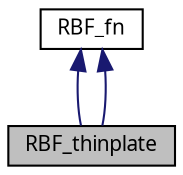 digraph G
{
  edge [fontname="FreeSans.ttf",fontsize="10",labelfontname="FreeSans.ttf",labelfontsize="10"];
  node [fontname="FreeSans.ttf",fontsize="10",shape=record];
  Node1 [label="RBF_thinplate",height=0.2,width=0.4,color="black", fillcolor="grey75", style="filled" fontcolor="black"];
  Node2 -> Node1 [dir=back,color="midnightblue",fontsize="10",style="solid",fontname="FreeSans.ttf"];
  Node2 [label="RBF_fn",height=0.2,width=0.4,color="black", fillcolor="white", style="filled",URL="$struct_r_b_f__fn.html"];
  Node2 -> Node1 [dir=back,color="midnightblue",fontsize="10",style="solid",fontname="FreeSans.ttf"];
}
